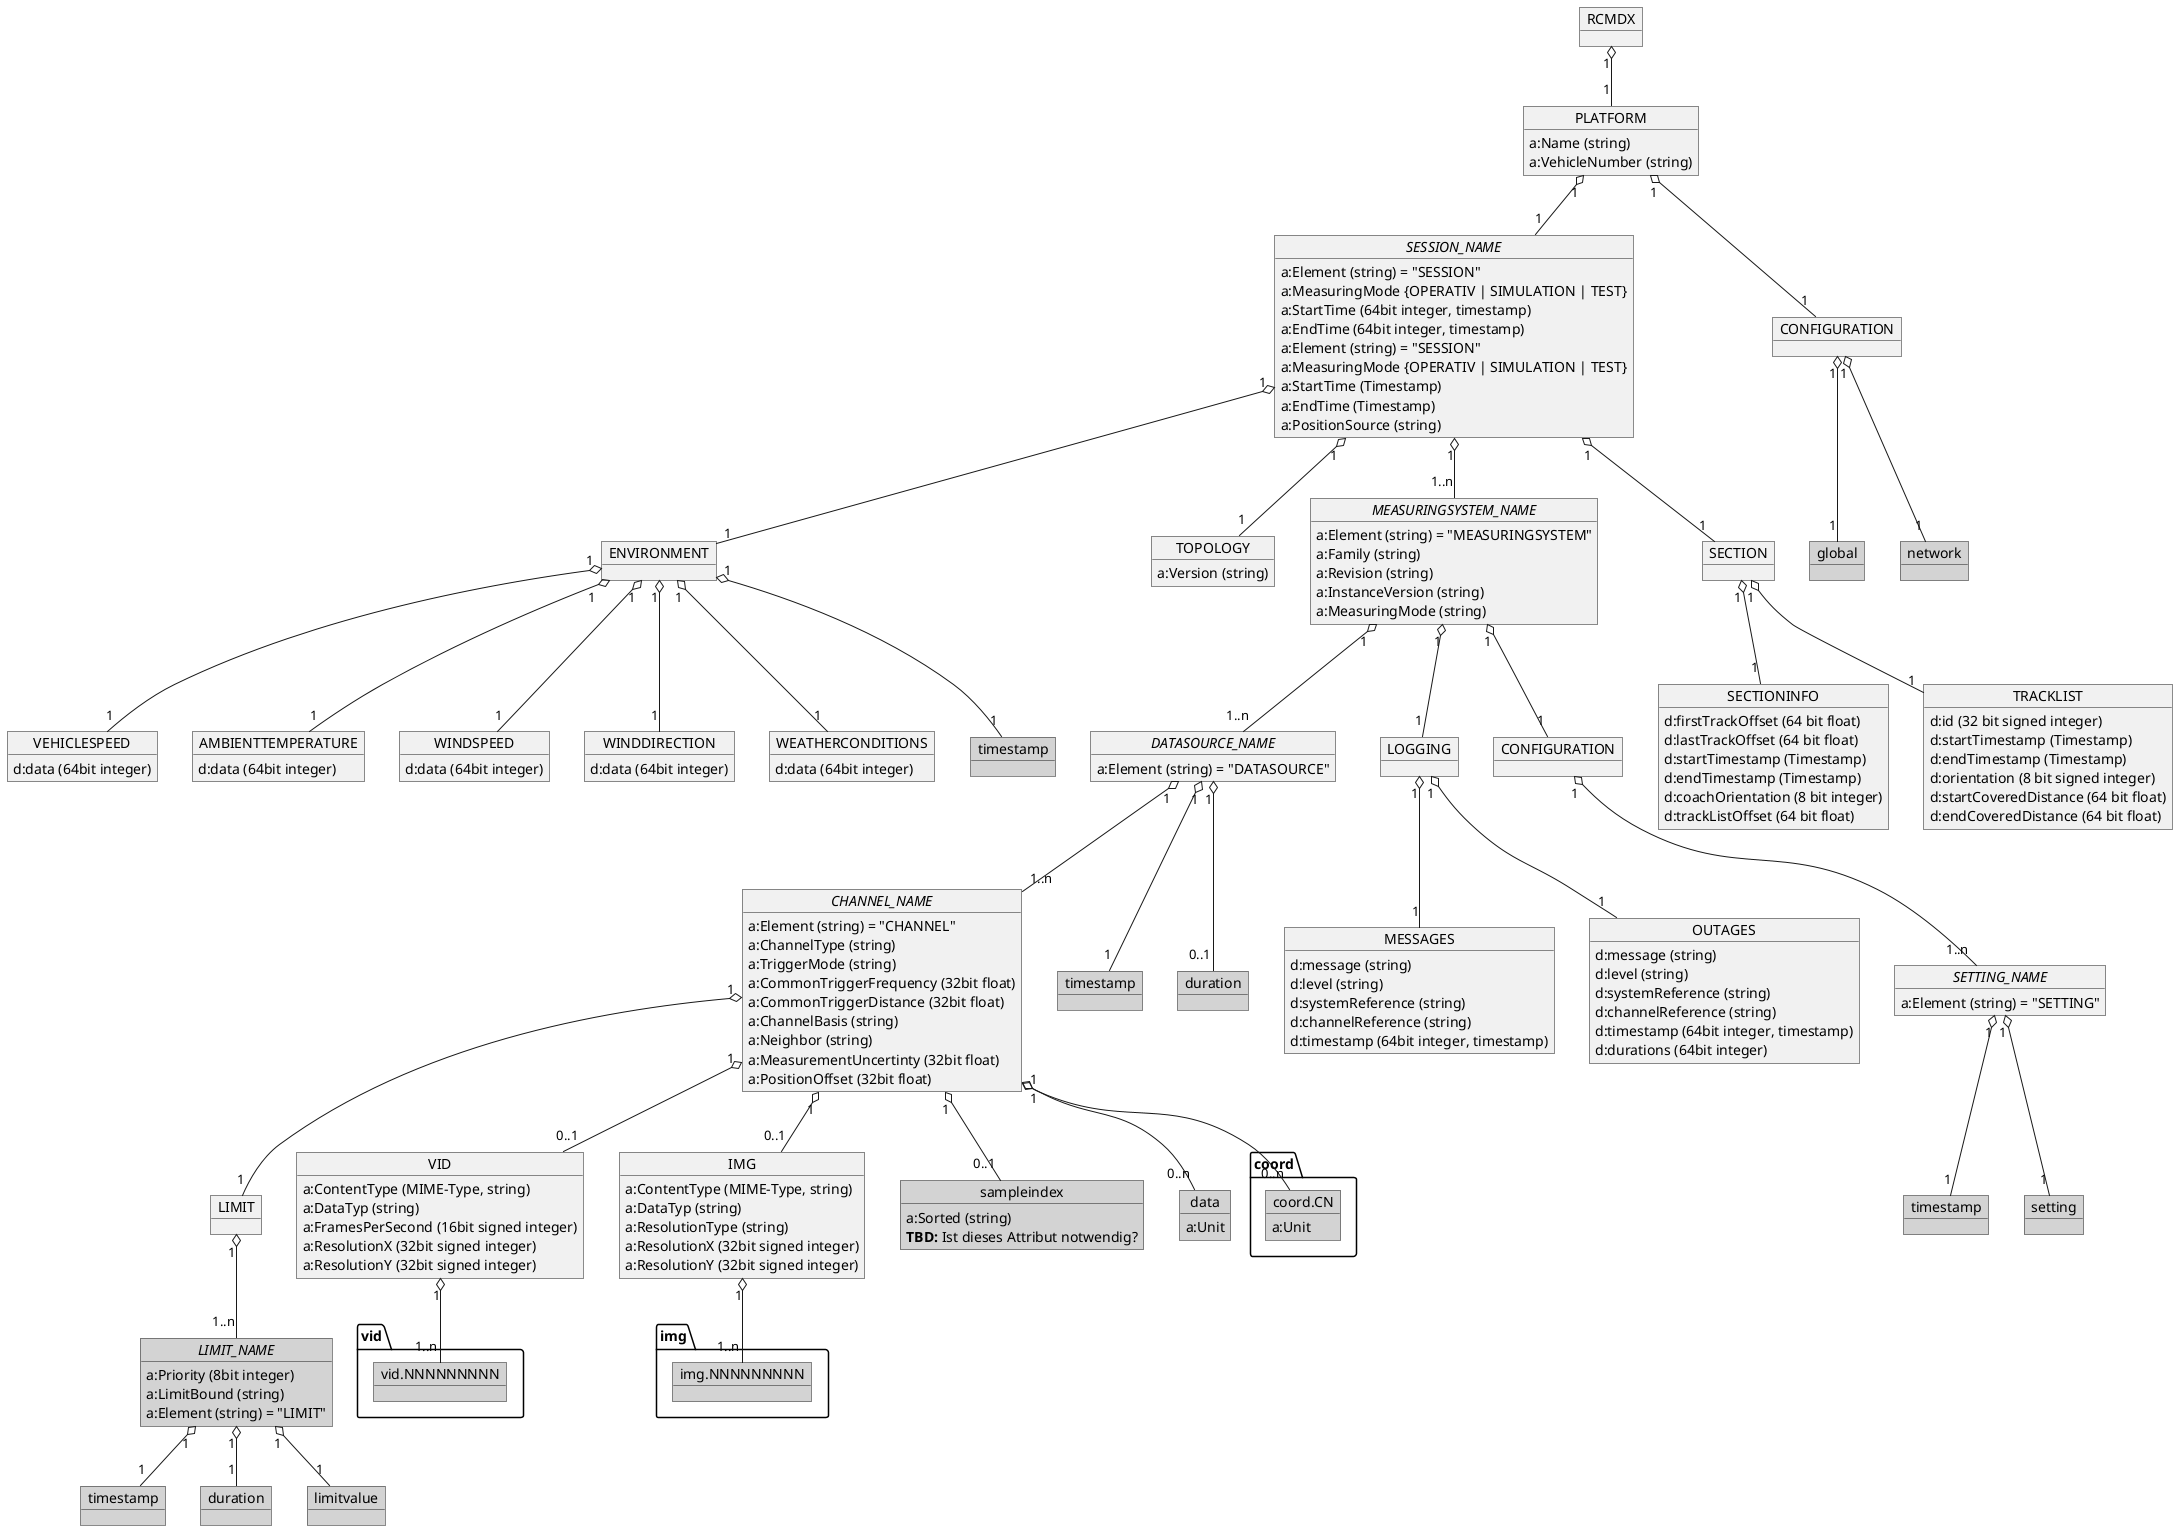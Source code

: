 @startuml RCM_DX_Structure

  object RCMDX

  object LIMIT

  object "//LIMIT_NAME//" as limit_name {
    a:Priority (8bit integer)
    a:LimitBound (string)
  }

  object "//SESSION_NAME//" as session_name {
    a:Element (string) = "SESSION"
    a:MeasuringMode {OPERATIV | SIMULATION | TEST}
    a:StartTime (64bit integer, timestamp)
    a:EndTime (64bit integer, timestamp)
  }

  object ENVIRONMENT

  object VEHICLESPEED {
    d:data (64bit integer)
  }

  object AMBIENTTEMPERATURE {
    d:data (64bit integer)
  }

  object WINDSPEED {
    d:data (64bit integer)
  }

  object WINDDIRECTION {
    d:data (64bit integer)
  }

  object WEATHERCONDITIONS {
    d:data (64bit integer)
  }
  
  object TOPOLOGY {
    a:Version (string)
  }
/'
  object TRACKS {
    d:id (32bit signed integer)
    d:direction (8bit signed integer)
    d:gtgId (string)
    d:length (32bit float)
    d:name (string)
    d:nrLine (string)
    d:pointFrom (32bit signed integer)
    d:pointTo (32bit signed integer)
    d:switchType (8bit signed integer)
    d:trackType (8bit signed integer)
  }

  object LINES {
    d:id (32bit signed integer)
    d:name (string)
    d:firstStation (string)
    d:lastStation (string)
    d:fromKilometer (32bit float)
    d:toKilometer (32bit float)
  }

  object SWITCHTRACKS {
    d:gleisstrangId (32bit signed integer)
    d:gleisstrangBez (string)
    d:weicheId (32bit signed integer)
    d:ablenkRichtung (string)
    d:ablenkung (string)
    d:betriebspunkt (string)
    d:herzStueck (string)
    d:minRadius  (32bit float)
    d:nr (32bit signed integer)
    d:zusNr (string)
    d:schienenProfil
    d:status (string)
    d:schienenProfil (string)
    d:schwellenArt (string)
    d:typenPlanNr (32bit signed integer)
    d:typNrZusatz (string)
    d:weichenArt (string)
    d:weichenTyp (string)
    d:weichenForm (string)
    d:weichenZunge (string)
  }

  object TRACKOBJECTS {
    d:trackId (32bit signed integer)
    d:type (32bit signed integer)
    d:positionStart (32bit float)
    d:positionEnd (32bit float)
    d:extraInfo (string)
  }

  object TRACKPOINTS {
    d:trackId (32bit signed integer)
    d:lineId (32bit signed integer)
    d:x (32bit float)
    d:y (32bit float)
    d:z (32bit float)
    d:radius (32bit float)
    d:kilometer (32bit float)
    d:position (32bit float)
    d:cant (32bit float)
    d:inclination (32bit float)
  }

  object PROPERTIES {
    d:propertyId (32bit signed integer)
    d:name (string)
    d:description.ge (string)
    d:description.fr (string)
    d:description.it (string)
    d:description.en (string)
  }
'/
  object "//MEASURINGSYSTEM_NAME//" as measuringsystem_name {
    a:Element (string) = "MEASURINGSYSTEM"
    a:Family (string)
    a:Revision (string)
    a:InstanceVersion (string)
    a:MeasuringMode (string)
  }

  object "//DATASOURCE_NAME//" as datasource_name {
    a:Element (string) = "DATASOURCE"
  }

  object "//CHANNEL_NAME//" as channel_name {
    a:Element (string) = "CHANNEL"
    a:ChannelType (string)
    a:TriggerMode (string)
    a:CommonTriggerFrequency (32bit float)
    a:CommonTriggerDistance (32bit float)
    a:ChannelBasis (string)
    a:Neighbor (string)
    a:MeasurementUncertinty (32bit float)
    a:PositionOffset (32bit float)
  }

  object VID {
    a:ContentType (MIME-Type, string)
    a:DataTyp (string)
    a:FramesPerSecond (16bit signed integer)
    a:ResolutionX (32bit signed integer)
    a:ResolutionY (32bit signed integer)
  }

  object IMG {
    a:ContentType (MIME-Type, string)
    a:DataTyp (string)
    a:ResolutionType (string)
    a:ResolutionX (32bit signed integer)
    a:ResolutionY (32bit signed integer)
  }
  
  object PLATFORM {
    a:Name (string)
    a:VehicleNumber (string)
  }

  object LOGGING

  object MESSAGES {
    d:message (string)
    d:level (string)
    d:systemReference (string)
    d:channelReference (string)
    d:timestamp (64bit integer, timestamp)
  }

  object OUTAGES {
    d:message (string)
    d:level (string)
    d:systemReference (string)
    d:channelReference (string)
    d:timestamp (64bit integer, timestamp)
    d:durations (64bit integer)
  }

  object "//LIMIT_NAME//" as limit_name #LightGray {
    a:Element (string) = "LIMIT"
  }

  object CONFIGURATION
  object "CONFIGURATION" as c1

  object global #LightGray
  object network #LightGray

  object img.NNNNNNNNN #LightGray
  object vid.NNNNNNNNN #LightGray

  object "timestamp" as t1 #LightGray
  object "timestamp" as t2 #LightGray
  object "timestamp" as t3 #LightGray
  object "timestamp" as t4 #LightGray
  object "duration" as d1 #LightGray
  object "duration" as d2 #LightGray

  object limitvalue #LightGray
  
  object sampleindex #LightGray {
    a:Sorted (string)
    **TBD:** Ist dieses Attribut notwendig?
  }
  
  object coord.CN #LightGray {
    a:Unit
  }

  object "//SETTING_NAME//" as setting_name {
    a:Element (string) = "SETTING"
  }
  
  object setting #LightGray
  
  object data #LightGray {
    a:Unit
  }

  RCMDX "1" o-- "1" PLATFORM

  channel_name "1" o-- "0..n" data
  channel_name "1" o-- "1" LIMIT
  LIMIT "1" o-- "1..n" limit_name
  limit_name "1" o-- "1" t1
  limit_name "1" o-- "1" d1
  limit_name "1" o-- "1" limitvalue

  session_name "1" o-- "1" ENVIRONMENT
  ENVIRONMENT "1" o-- "1" t3
  ENVIRONMENT "1" o-- "1" VEHICLESPEED
  ENVIRONMENT "1" o-- "1" AMBIENTTEMPERATURE
  ENVIRONMENT "1" o-- "1" WINDSPEED
  ENVIRONMENT "1" o-- "1" WINDDIRECTION
  ENVIRONMENT "1" o-- "1" WEATHERCONDITIONS
  
  PLATFORM "1" o-- "1" session_name
  PLATFORM "1" o-- "1" CONFIGURATION
  CONFIGURATION "1" o-- "1" global
  CONFIGURATION "1" o-- "1" network

  session_name "1" o-- "1..n" measuringsystem_name

  measuringsystem_name "1" o-- "1..n" datasource_name
  datasource_name "1" o-- "1" t2
  datasource_name "1" o-- "0..1" d2

  datasource_name "1" o-- "1..n" channel_name

  channel_name "1" o-- "0..1" sampleindex
  channel_name "1" o-- "0..n" coord.CN

  channel_name "1" o-- "0..1" VID
  channel_name "1" o-- "0..1" IMG

  IMG "1" o-- "1..n" img.NNNNNNNNN
  VID "1" o-- "1..n" vid.NNNNNNNNN

  session_name "1" o-- "1" TOPOLOGY

  'TOPOLOGY "1" o-- "1" TRACKS
  'TOPOLOGY "1" o-- "1" LINES
  'TOPOLOGY "1" o-- "1" SWITCHTRACKS
  'TOPOLOGY "1" o-- "1" TRACKOBJECTS
  'TOPOLOGY "1" o-- "1" TRACKPOINTS
  'TOPOLOGY "1" o-- "1" PROPERTIES

  measuringsystem_name "1" o-- "1" LOGGING

  LOGGING "1" o-- "1" MESSAGES
  LOGGING "1" o-- "1" OUTAGES

  measuringsystem_name "1" o-- "1" c1
  c1 "1" o-- "1..n" setting_name
  setting_name "1" o-- "1" setting
  setting_name "1" o-- "1" t4

    object "//SESSION_NAME//" as session_name {
    a:Element (string) = "SESSION"
    a:MeasuringMode {OPERATIV | SIMULATION | TEST}
    a:StartTime (Timestamp)
    a:EndTime (Timestamp)
    a:PositionSource (string)
  }

  object SECTION 

  object SECTIONINFO {
    d:firstTrackOffset (64 bit float)
    d:lastTrackOffset (64 bit float)
    d:startTimestamp (Timestamp)
    d:endTimestamp (Timestamp)
    d:coachOrientation (8 bit integer)
    d:trackListOffset (64 bit float)
  }

  object TRACKLIST {
    d:id (32 bit signed integer)
    d:startTimestamp (Timestamp)
    d:endTimestamp (Timestamp)
    d:orientation (8 bit signed integer)
    d:startCoveredDistance (64 bit float)
    d:endCoveredDistance (64 bit float)

  }

  session_name "1" o-- "1" SECTION
  SECTION "1" o-- "1" SECTIONINFO
  SECTION "1" o-- "1" TRACKLIST
  
@enduml